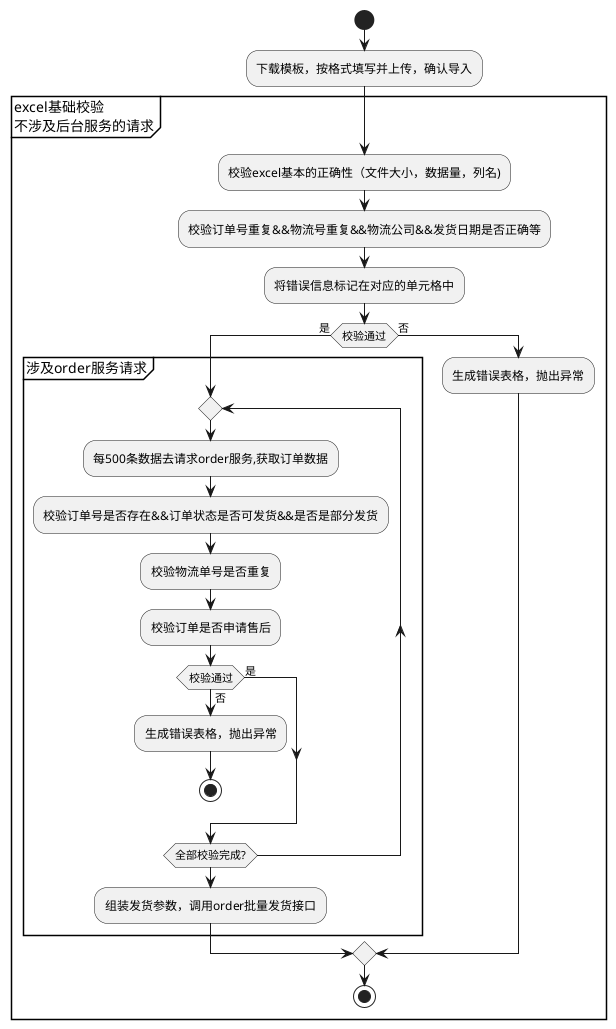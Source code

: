 @startuml
start
:下载模板，按格式填写并上传，确认导入;
partition excel基础校验\n不涉及后台服务的请求
    :校验excel基本的正确性（文件大小，数据量，列名);
    :校验订单号重复&&物流号重复&&物流公司&&发货日期是否正确等;
    :将错误信息标记在对应的单元格中;

if(校验通过) then(是)
    partition 涉及order服务请求
    repeat
        :每500条数据去请求order服务,获取订单数据;
        :校验订单号是否存在&&订单状态是否可发货&&是否是部分发货;
        :校验物流单号是否重复;
        :校验订单是否申请售后;
        if(校验通过) then(是)

        else (否)
            :生成错误表格，抛出异常;
            stop;
        endif
        repeat while(全部校验完成?)
        :组装发货参数，调用order批量发货接口;
    }
else(否)
    :生成错误表格，抛出异常;
endif
stop
@enduml